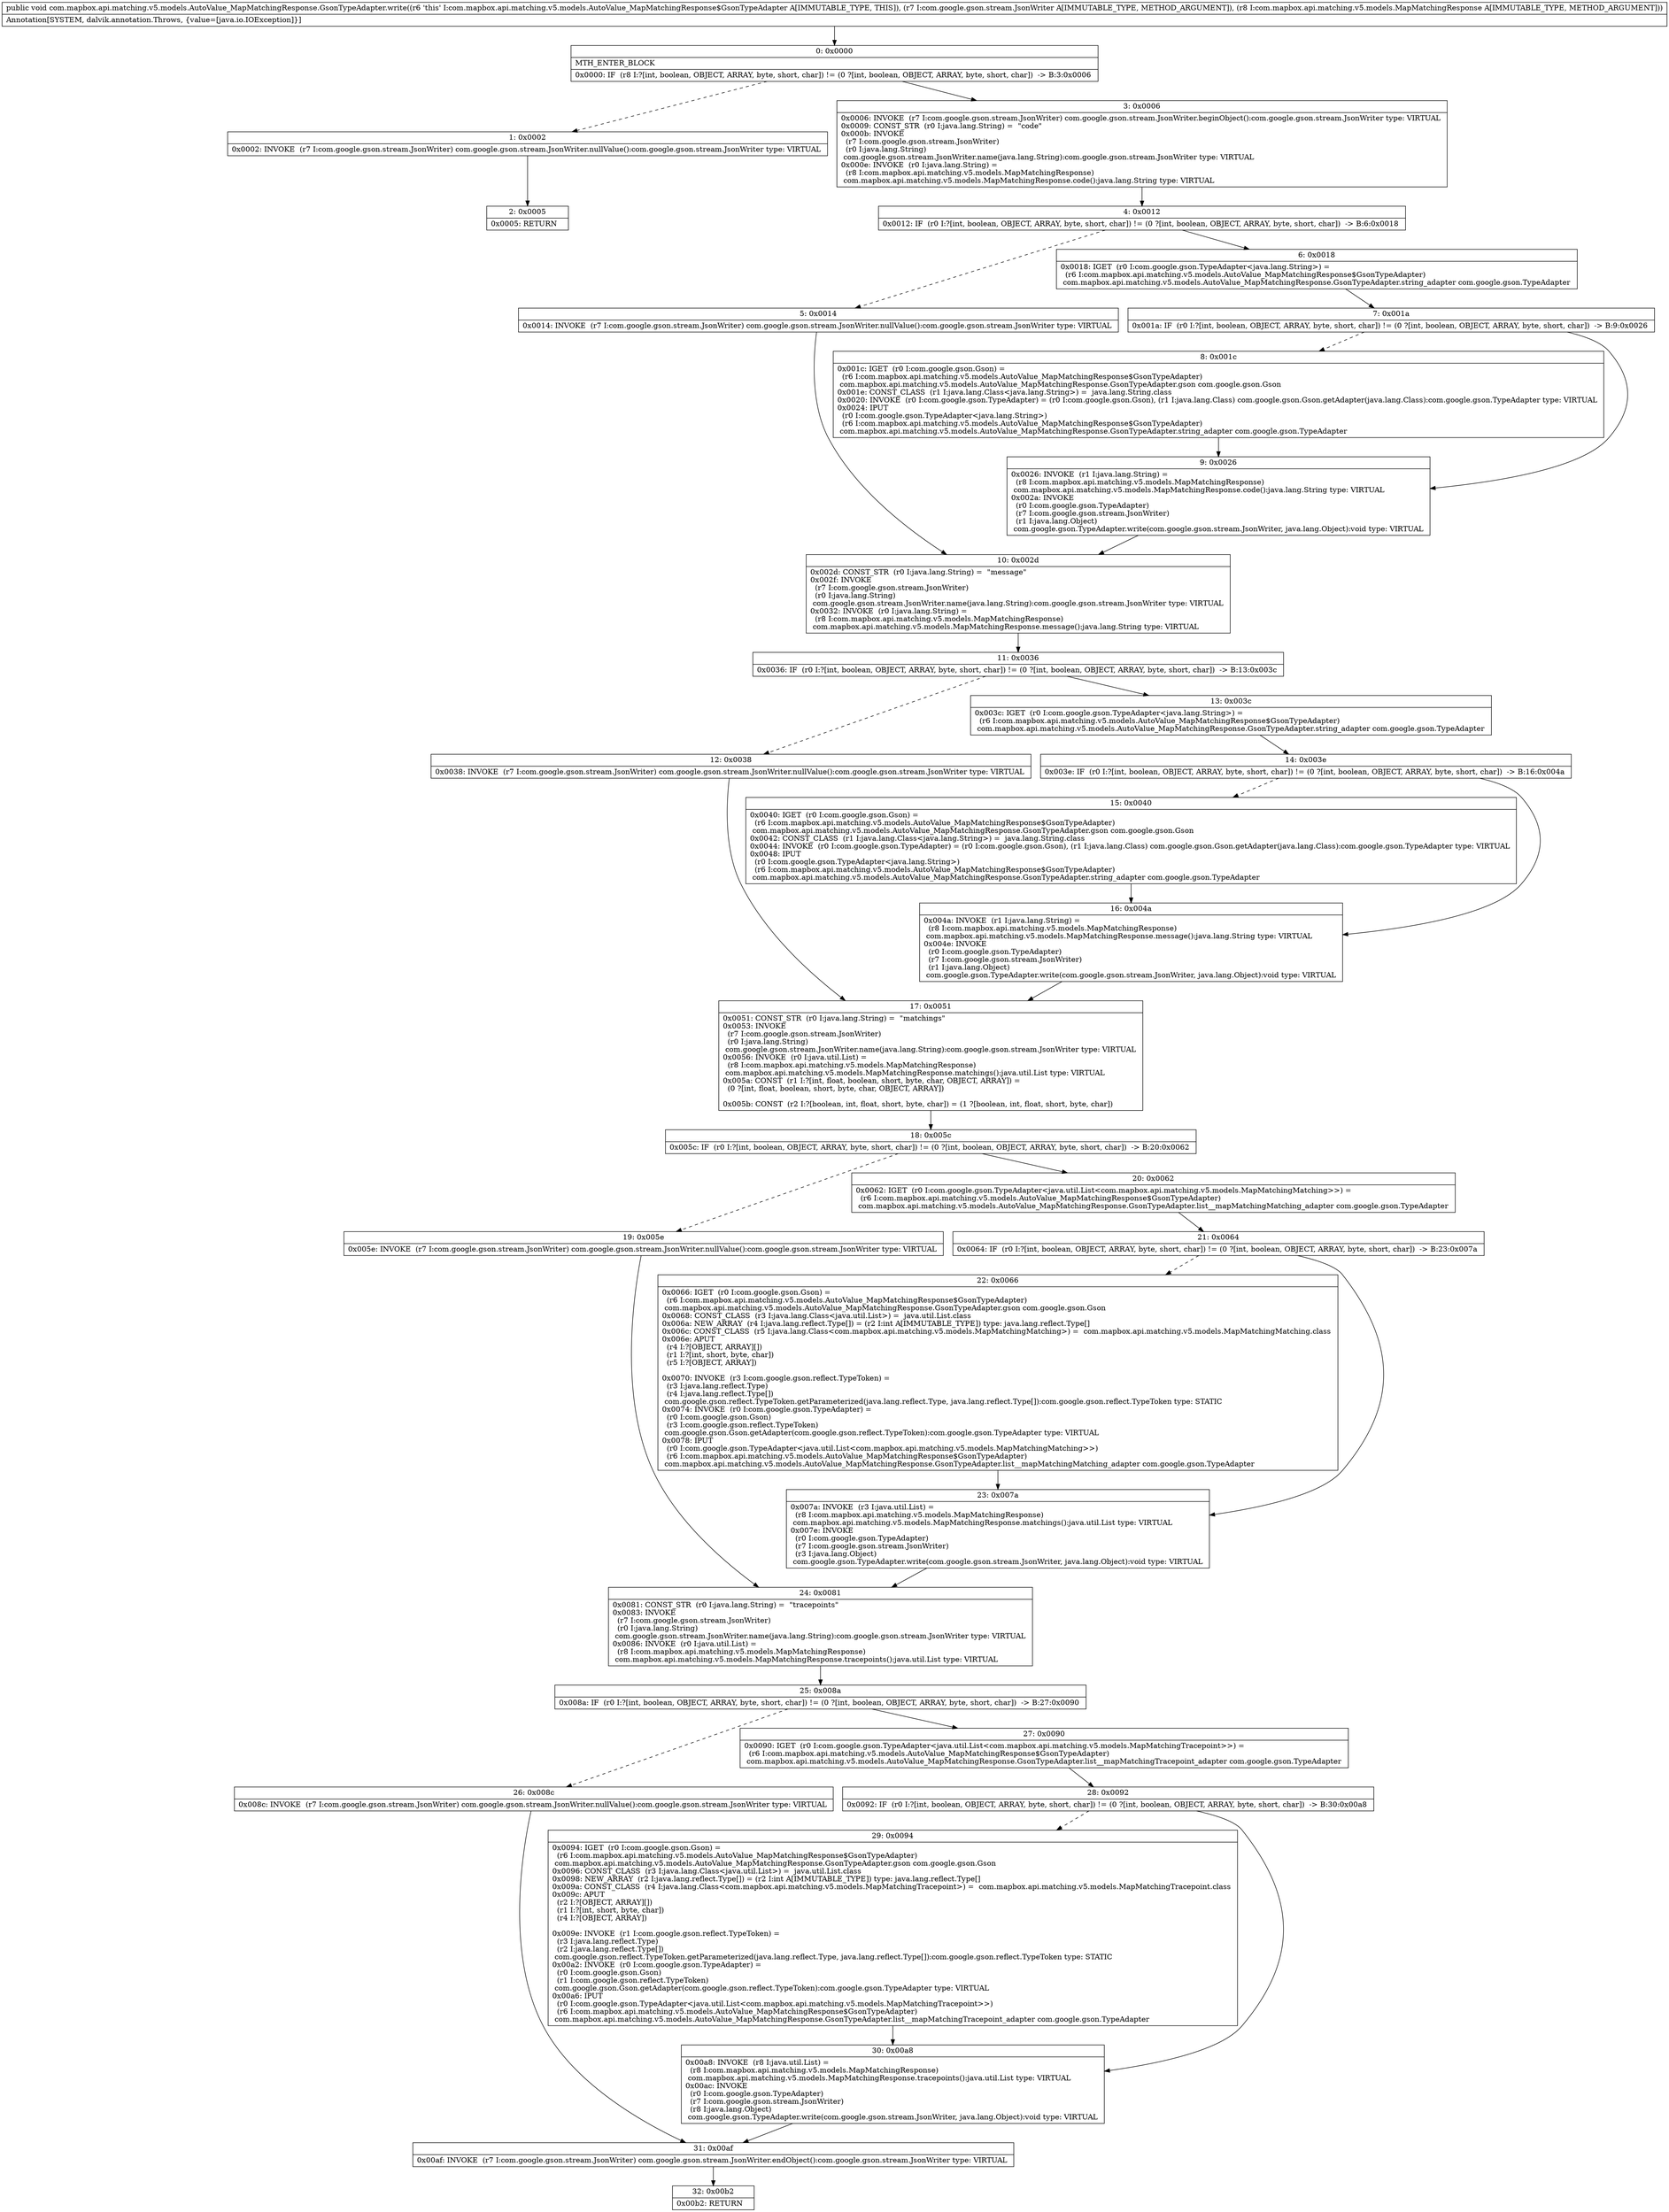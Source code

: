 digraph "CFG forcom.mapbox.api.matching.v5.models.AutoValue_MapMatchingResponse.GsonTypeAdapter.write(Lcom\/google\/gson\/stream\/JsonWriter;Lcom\/mapbox\/api\/matching\/v5\/models\/MapMatchingResponse;)V" {
Node_0 [shape=record,label="{0\:\ 0x0000|MTH_ENTER_BLOCK\l|0x0000: IF  (r8 I:?[int, boolean, OBJECT, ARRAY, byte, short, char]) != (0 ?[int, boolean, OBJECT, ARRAY, byte, short, char])  \-\> B:3:0x0006 \l}"];
Node_1 [shape=record,label="{1\:\ 0x0002|0x0002: INVOKE  (r7 I:com.google.gson.stream.JsonWriter) com.google.gson.stream.JsonWriter.nullValue():com.google.gson.stream.JsonWriter type: VIRTUAL \l}"];
Node_2 [shape=record,label="{2\:\ 0x0005|0x0005: RETURN   \l}"];
Node_3 [shape=record,label="{3\:\ 0x0006|0x0006: INVOKE  (r7 I:com.google.gson.stream.JsonWriter) com.google.gson.stream.JsonWriter.beginObject():com.google.gson.stream.JsonWriter type: VIRTUAL \l0x0009: CONST_STR  (r0 I:java.lang.String) =  \"code\" \l0x000b: INVOKE  \l  (r7 I:com.google.gson.stream.JsonWriter)\l  (r0 I:java.lang.String)\l com.google.gson.stream.JsonWriter.name(java.lang.String):com.google.gson.stream.JsonWriter type: VIRTUAL \l0x000e: INVOKE  (r0 I:java.lang.String) = \l  (r8 I:com.mapbox.api.matching.v5.models.MapMatchingResponse)\l com.mapbox.api.matching.v5.models.MapMatchingResponse.code():java.lang.String type: VIRTUAL \l}"];
Node_4 [shape=record,label="{4\:\ 0x0012|0x0012: IF  (r0 I:?[int, boolean, OBJECT, ARRAY, byte, short, char]) != (0 ?[int, boolean, OBJECT, ARRAY, byte, short, char])  \-\> B:6:0x0018 \l}"];
Node_5 [shape=record,label="{5\:\ 0x0014|0x0014: INVOKE  (r7 I:com.google.gson.stream.JsonWriter) com.google.gson.stream.JsonWriter.nullValue():com.google.gson.stream.JsonWriter type: VIRTUAL \l}"];
Node_6 [shape=record,label="{6\:\ 0x0018|0x0018: IGET  (r0 I:com.google.gson.TypeAdapter\<java.lang.String\>) = \l  (r6 I:com.mapbox.api.matching.v5.models.AutoValue_MapMatchingResponse$GsonTypeAdapter)\l com.mapbox.api.matching.v5.models.AutoValue_MapMatchingResponse.GsonTypeAdapter.string_adapter com.google.gson.TypeAdapter \l}"];
Node_7 [shape=record,label="{7\:\ 0x001a|0x001a: IF  (r0 I:?[int, boolean, OBJECT, ARRAY, byte, short, char]) != (0 ?[int, boolean, OBJECT, ARRAY, byte, short, char])  \-\> B:9:0x0026 \l}"];
Node_8 [shape=record,label="{8\:\ 0x001c|0x001c: IGET  (r0 I:com.google.gson.Gson) = \l  (r6 I:com.mapbox.api.matching.v5.models.AutoValue_MapMatchingResponse$GsonTypeAdapter)\l com.mapbox.api.matching.v5.models.AutoValue_MapMatchingResponse.GsonTypeAdapter.gson com.google.gson.Gson \l0x001e: CONST_CLASS  (r1 I:java.lang.Class\<java.lang.String\>) =  java.lang.String.class \l0x0020: INVOKE  (r0 I:com.google.gson.TypeAdapter) = (r0 I:com.google.gson.Gson), (r1 I:java.lang.Class) com.google.gson.Gson.getAdapter(java.lang.Class):com.google.gson.TypeAdapter type: VIRTUAL \l0x0024: IPUT  \l  (r0 I:com.google.gson.TypeAdapter\<java.lang.String\>)\l  (r6 I:com.mapbox.api.matching.v5.models.AutoValue_MapMatchingResponse$GsonTypeAdapter)\l com.mapbox.api.matching.v5.models.AutoValue_MapMatchingResponse.GsonTypeAdapter.string_adapter com.google.gson.TypeAdapter \l}"];
Node_9 [shape=record,label="{9\:\ 0x0026|0x0026: INVOKE  (r1 I:java.lang.String) = \l  (r8 I:com.mapbox.api.matching.v5.models.MapMatchingResponse)\l com.mapbox.api.matching.v5.models.MapMatchingResponse.code():java.lang.String type: VIRTUAL \l0x002a: INVOKE  \l  (r0 I:com.google.gson.TypeAdapter)\l  (r7 I:com.google.gson.stream.JsonWriter)\l  (r1 I:java.lang.Object)\l com.google.gson.TypeAdapter.write(com.google.gson.stream.JsonWriter, java.lang.Object):void type: VIRTUAL \l}"];
Node_10 [shape=record,label="{10\:\ 0x002d|0x002d: CONST_STR  (r0 I:java.lang.String) =  \"message\" \l0x002f: INVOKE  \l  (r7 I:com.google.gson.stream.JsonWriter)\l  (r0 I:java.lang.String)\l com.google.gson.stream.JsonWriter.name(java.lang.String):com.google.gson.stream.JsonWriter type: VIRTUAL \l0x0032: INVOKE  (r0 I:java.lang.String) = \l  (r8 I:com.mapbox.api.matching.v5.models.MapMatchingResponse)\l com.mapbox.api.matching.v5.models.MapMatchingResponse.message():java.lang.String type: VIRTUAL \l}"];
Node_11 [shape=record,label="{11\:\ 0x0036|0x0036: IF  (r0 I:?[int, boolean, OBJECT, ARRAY, byte, short, char]) != (0 ?[int, boolean, OBJECT, ARRAY, byte, short, char])  \-\> B:13:0x003c \l}"];
Node_12 [shape=record,label="{12\:\ 0x0038|0x0038: INVOKE  (r7 I:com.google.gson.stream.JsonWriter) com.google.gson.stream.JsonWriter.nullValue():com.google.gson.stream.JsonWriter type: VIRTUAL \l}"];
Node_13 [shape=record,label="{13\:\ 0x003c|0x003c: IGET  (r0 I:com.google.gson.TypeAdapter\<java.lang.String\>) = \l  (r6 I:com.mapbox.api.matching.v5.models.AutoValue_MapMatchingResponse$GsonTypeAdapter)\l com.mapbox.api.matching.v5.models.AutoValue_MapMatchingResponse.GsonTypeAdapter.string_adapter com.google.gson.TypeAdapter \l}"];
Node_14 [shape=record,label="{14\:\ 0x003e|0x003e: IF  (r0 I:?[int, boolean, OBJECT, ARRAY, byte, short, char]) != (0 ?[int, boolean, OBJECT, ARRAY, byte, short, char])  \-\> B:16:0x004a \l}"];
Node_15 [shape=record,label="{15\:\ 0x0040|0x0040: IGET  (r0 I:com.google.gson.Gson) = \l  (r6 I:com.mapbox.api.matching.v5.models.AutoValue_MapMatchingResponse$GsonTypeAdapter)\l com.mapbox.api.matching.v5.models.AutoValue_MapMatchingResponse.GsonTypeAdapter.gson com.google.gson.Gson \l0x0042: CONST_CLASS  (r1 I:java.lang.Class\<java.lang.String\>) =  java.lang.String.class \l0x0044: INVOKE  (r0 I:com.google.gson.TypeAdapter) = (r0 I:com.google.gson.Gson), (r1 I:java.lang.Class) com.google.gson.Gson.getAdapter(java.lang.Class):com.google.gson.TypeAdapter type: VIRTUAL \l0x0048: IPUT  \l  (r0 I:com.google.gson.TypeAdapter\<java.lang.String\>)\l  (r6 I:com.mapbox.api.matching.v5.models.AutoValue_MapMatchingResponse$GsonTypeAdapter)\l com.mapbox.api.matching.v5.models.AutoValue_MapMatchingResponse.GsonTypeAdapter.string_adapter com.google.gson.TypeAdapter \l}"];
Node_16 [shape=record,label="{16\:\ 0x004a|0x004a: INVOKE  (r1 I:java.lang.String) = \l  (r8 I:com.mapbox.api.matching.v5.models.MapMatchingResponse)\l com.mapbox.api.matching.v5.models.MapMatchingResponse.message():java.lang.String type: VIRTUAL \l0x004e: INVOKE  \l  (r0 I:com.google.gson.TypeAdapter)\l  (r7 I:com.google.gson.stream.JsonWriter)\l  (r1 I:java.lang.Object)\l com.google.gson.TypeAdapter.write(com.google.gson.stream.JsonWriter, java.lang.Object):void type: VIRTUAL \l}"];
Node_17 [shape=record,label="{17\:\ 0x0051|0x0051: CONST_STR  (r0 I:java.lang.String) =  \"matchings\" \l0x0053: INVOKE  \l  (r7 I:com.google.gson.stream.JsonWriter)\l  (r0 I:java.lang.String)\l com.google.gson.stream.JsonWriter.name(java.lang.String):com.google.gson.stream.JsonWriter type: VIRTUAL \l0x0056: INVOKE  (r0 I:java.util.List) = \l  (r8 I:com.mapbox.api.matching.v5.models.MapMatchingResponse)\l com.mapbox.api.matching.v5.models.MapMatchingResponse.matchings():java.util.List type: VIRTUAL \l0x005a: CONST  (r1 I:?[int, float, boolean, short, byte, char, OBJECT, ARRAY]) = \l  (0 ?[int, float, boolean, short, byte, char, OBJECT, ARRAY])\l \l0x005b: CONST  (r2 I:?[boolean, int, float, short, byte, char]) = (1 ?[boolean, int, float, short, byte, char]) \l}"];
Node_18 [shape=record,label="{18\:\ 0x005c|0x005c: IF  (r0 I:?[int, boolean, OBJECT, ARRAY, byte, short, char]) != (0 ?[int, boolean, OBJECT, ARRAY, byte, short, char])  \-\> B:20:0x0062 \l}"];
Node_19 [shape=record,label="{19\:\ 0x005e|0x005e: INVOKE  (r7 I:com.google.gson.stream.JsonWriter) com.google.gson.stream.JsonWriter.nullValue():com.google.gson.stream.JsonWriter type: VIRTUAL \l}"];
Node_20 [shape=record,label="{20\:\ 0x0062|0x0062: IGET  (r0 I:com.google.gson.TypeAdapter\<java.util.List\<com.mapbox.api.matching.v5.models.MapMatchingMatching\>\>) = \l  (r6 I:com.mapbox.api.matching.v5.models.AutoValue_MapMatchingResponse$GsonTypeAdapter)\l com.mapbox.api.matching.v5.models.AutoValue_MapMatchingResponse.GsonTypeAdapter.list__mapMatchingMatching_adapter com.google.gson.TypeAdapter \l}"];
Node_21 [shape=record,label="{21\:\ 0x0064|0x0064: IF  (r0 I:?[int, boolean, OBJECT, ARRAY, byte, short, char]) != (0 ?[int, boolean, OBJECT, ARRAY, byte, short, char])  \-\> B:23:0x007a \l}"];
Node_22 [shape=record,label="{22\:\ 0x0066|0x0066: IGET  (r0 I:com.google.gson.Gson) = \l  (r6 I:com.mapbox.api.matching.v5.models.AutoValue_MapMatchingResponse$GsonTypeAdapter)\l com.mapbox.api.matching.v5.models.AutoValue_MapMatchingResponse.GsonTypeAdapter.gson com.google.gson.Gson \l0x0068: CONST_CLASS  (r3 I:java.lang.Class\<java.util.List\>) =  java.util.List.class \l0x006a: NEW_ARRAY  (r4 I:java.lang.reflect.Type[]) = (r2 I:int A[IMMUTABLE_TYPE]) type: java.lang.reflect.Type[] \l0x006c: CONST_CLASS  (r5 I:java.lang.Class\<com.mapbox.api.matching.v5.models.MapMatchingMatching\>) =  com.mapbox.api.matching.v5.models.MapMatchingMatching.class \l0x006e: APUT  \l  (r4 I:?[OBJECT, ARRAY][])\l  (r1 I:?[int, short, byte, char])\l  (r5 I:?[OBJECT, ARRAY])\l \l0x0070: INVOKE  (r3 I:com.google.gson.reflect.TypeToken) = \l  (r3 I:java.lang.reflect.Type)\l  (r4 I:java.lang.reflect.Type[])\l com.google.gson.reflect.TypeToken.getParameterized(java.lang.reflect.Type, java.lang.reflect.Type[]):com.google.gson.reflect.TypeToken type: STATIC \l0x0074: INVOKE  (r0 I:com.google.gson.TypeAdapter) = \l  (r0 I:com.google.gson.Gson)\l  (r3 I:com.google.gson.reflect.TypeToken)\l com.google.gson.Gson.getAdapter(com.google.gson.reflect.TypeToken):com.google.gson.TypeAdapter type: VIRTUAL \l0x0078: IPUT  \l  (r0 I:com.google.gson.TypeAdapter\<java.util.List\<com.mapbox.api.matching.v5.models.MapMatchingMatching\>\>)\l  (r6 I:com.mapbox.api.matching.v5.models.AutoValue_MapMatchingResponse$GsonTypeAdapter)\l com.mapbox.api.matching.v5.models.AutoValue_MapMatchingResponse.GsonTypeAdapter.list__mapMatchingMatching_adapter com.google.gson.TypeAdapter \l}"];
Node_23 [shape=record,label="{23\:\ 0x007a|0x007a: INVOKE  (r3 I:java.util.List) = \l  (r8 I:com.mapbox.api.matching.v5.models.MapMatchingResponse)\l com.mapbox.api.matching.v5.models.MapMatchingResponse.matchings():java.util.List type: VIRTUAL \l0x007e: INVOKE  \l  (r0 I:com.google.gson.TypeAdapter)\l  (r7 I:com.google.gson.stream.JsonWriter)\l  (r3 I:java.lang.Object)\l com.google.gson.TypeAdapter.write(com.google.gson.stream.JsonWriter, java.lang.Object):void type: VIRTUAL \l}"];
Node_24 [shape=record,label="{24\:\ 0x0081|0x0081: CONST_STR  (r0 I:java.lang.String) =  \"tracepoints\" \l0x0083: INVOKE  \l  (r7 I:com.google.gson.stream.JsonWriter)\l  (r0 I:java.lang.String)\l com.google.gson.stream.JsonWriter.name(java.lang.String):com.google.gson.stream.JsonWriter type: VIRTUAL \l0x0086: INVOKE  (r0 I:java.util.List) = \l  (r8 I:com.mapbox.api.matching.v5.models.MapMatchingResponse)\l com.mapbox.api.matching.v5.models.MapMatchingResponse.tracepoints():java.util.List type: VIRTUAL \l}"];
Node_25 [shape=record,label="{25\:\ 0x008a|0x008a: IF  (r0 I:?[int, boolean, OBJECT, ARRAY, byte, short, char]) != (0 ?[int, boolean, OBJECT, ARRAY, byte, short, char])  \-\> B:27:0x0090 \l}"];
Node_26 [shape=record,label="{26\:\ 0x008c|0x008c: INVOKE  (r7 I:com.google.gson.stream.JsonWriter) com.google.gson.stream.JsonWriter.nullValue():com.google.gson.stream.JsonWriter type: VIRTUAL \l}"];
Node_27 [shape=record,label="{27\:\ 0x0090|0x0090: IGET  (r0 I:com.google.gson.TypeAdapter\<java.util.List\<com.mapbox.api.matching.v5.models.MapMatchingTracepoint\>\>) = \l  (r6 I:com.mapbox.api.matching.v5.models.AutoValue_MapMatchingResponse$GsonTypeAdapter)\l com.mapbox.api.matching.v5.models.AutoValue_MapMatchingResponse.GsonTypeAdapter.list__mapMatchingTracepoint_adapter com.google.gson.TypeAdapter \l}"];
Node_28 [shape=record,label="{28\:\ 0x0092|0x0092: IF  (r0 I:?[int, boolean, OBJECT, ARRAY, byte, short, char]) != (0 ?[int, boolean, OBJECT, ARRAY, byte, short, char])  \-\> B:30:0x00a8 \l}"];
Node_29 [shape=record,label="{29\:\ 0x0094|0x0094: IGET  (r0 I:com.google.gson.Gson) = \l  (r6 I:com.mapbox.api.matching.v5.models.AutoValue_MapMatchingResponse$GsonTypeAdapter)\l com.mapbox.api.matching.v5.models.AutoValue_MapMatchingResponse.GsonTypeAdapter.gson com.google.gson.Gson \l0x0096: CONST_CLASS  (r3 I:java.lang.Class\<java.util.List\>) =  java.util.List.class \l0x0098: NEW_ARRAY  (r2 I:java.lang.reflect.Type[]) = (r2 I:int A[IMMUTABLE_TYPE]) type: java.lang.reflect.Type[] \l0x009a: CONST_CLASS  (r4 I:java.lang.Class\<com.mapbox.api.matching.v5.models.MapMatchingTracepoint\>) =  com.mapbox.api.matching.v5.models.MapMatchingTracepoint.class \l0x009c: APUT  \l  (r2 I:?[OBJECT, ARRAY][])\l  (r1 I:?[int, short, byte, char])\l  (r4 I:?[OBJECT, ARRAY])\l \l0x009e: INVOKE  (r1 I:com.google.gson.reflect.TypeToken) = \l  (r3 I:java.lang.reflect.Type)\l  (r2 I:java.lang.reflect.Type[])\l com.google.gson.reflect.TypeToken.getParameterized(java.lang.reflect.Type, java.lang.reflect.Type[]):com.google.gson.reflect.TypeToken type: STATIC \l0x00a2: INVOKE  (r0 I:com.google.gson.TypeAdapter) = \l  (r0 I:com.google.gson.Gson)\l  (r1 I:com.google.gson.reflect.TypeToken)\l com.google.gson.Gson.getAdapter(com.google.gson.reflect.TypeToken):com.google.gson.TypeAdapter type: VIRTUAL \l0x00a6: IPUT  \l  (r0 I:com.google.gson.TypeAdapter\<java.util.List\<com.mapbox.api.matching.v5.models.MapMatchingTracepoint\>\>)\l  (r6 I:com.mapbox.api.matching.v5.models.AutoValue_MapMatchingResponse$GsonTypeAdapter)\l com.mapbox.api.matching.v5.models.AutoValue_MapMatchingResponse.GsonTypeAdapter.list__mapMatchingTracepoint_adapter com.google.gson.TypeAdapter \l}"];
Node_30 [shape=record,label="{30\:\ 0x00a8|0x00a8: INVOKE  (r8 I:java.util.List) = \l  (r8 I:com.mapbox.api.matching.v5.models.MapMatchingResponse)\l com.mapbox.api.matching.v5.models.MapMatchingResponse.tracepoints():java.util.List type: VIRTUAL \l0x00ac: INVOKE  \l  (r0 I:com.google.gson.TypeAdapter)\l  (r7 I:com.google.gson.stream.JsonWriter)\l  (r8 I:java.lang.Object)\l com.google.gson.TypeAdapter.write(com.google.gson.stream.JsonWriter, java.lang.Object):void type: VIRTUAL \l}"];
Node_31 [shape=record,label="{31\:\ 0x00af|0x00af: INVOKE  (r7 I:com.google.gson.stream.JsonWriter) com.google.gson.stream.JsonWriter.endObject():com.google.gson.stream.JsonWriter type: VIRTUAL \l}"];
Node_32 [shape=record,label="{32\:\ 0x00b2|0x00b2: RETURN   \l}"];
MethodNode[shape=record,label="{public void com.mapbox.api.matching.v5.models.AutoValue_MapMatchingResponse.GsonTypeAdapter.write((r6 'this' I:com.mapbox.api.matching.v5.models.AutoValue_MapMatchingResponse$GsonTypeAdapter A[IMMUTABLE_TYPE, THIS]), (r7 I:com.google.gson.stream.JsonWriter A[IMMUTABLE_TYPE, METHOD_ARGUMENT]), (r8 I:com.mapbox.api.matching.v5.models.MapMatchingResponse A[IMMUTABLE_TYPE, METHOD_ARGUMENT]))  | Annotation[SYSTEM, dalvik.annotation.Throws, \{value=[java.io.IOException]\}]\l}"];
MethodNode -> Node_0;
Node_0 -> Node_1[style=dashed];
Node_0 -> Node_3;
Node_1 -> Node_2;
Node_3 -> Node_4;
Node_4 -> Node_5[style=dashed];
Node_4 -> Node_6;
Node_5 -> Node_10;
Node_6 -> Node_7;
Node_7 -> Node_8[style=dashed];
Node_7 -> Node_9;
Node_8 -> Node_9;
Node_9 -> Node_10;
Node_10 -> Node_11;
Node_11 -> Node_12[style=dashed];
Node_11 -> Node_13;
Node_12 -> Node_17;
Node_13 -> Node_14;
Node_14 -> Node_15[style=dashed];
Node_14 -> Node_16;
Node_15 -> Node_16;
Node_16 -> Node_17;
Node_17 -> Node_18;
Node_18 -> Node_19[style=dashed];
Node_18 -> Node_20;
Node_19 -> Node_24;
Node_20 -> Node_21;
Node_21 -> Node_22[style=dashed];
Node_21 -> Node_23;
Node_22 -> Node_23;
Node_23 -> Node_24;
Node_24 -> Node_25;
Node_25 -> Node_26[style=dashed];
Node_25 -> Node_27;
Node_26 -> Node_31;
Node_27 -> Node_28;
Node_28 -> Node_29[style=dashed];
Node_28 -> Node_30;
Node_29 -> Node_30;
Node_30 -> Node_31;
Node_31 -> Node_32;
}

